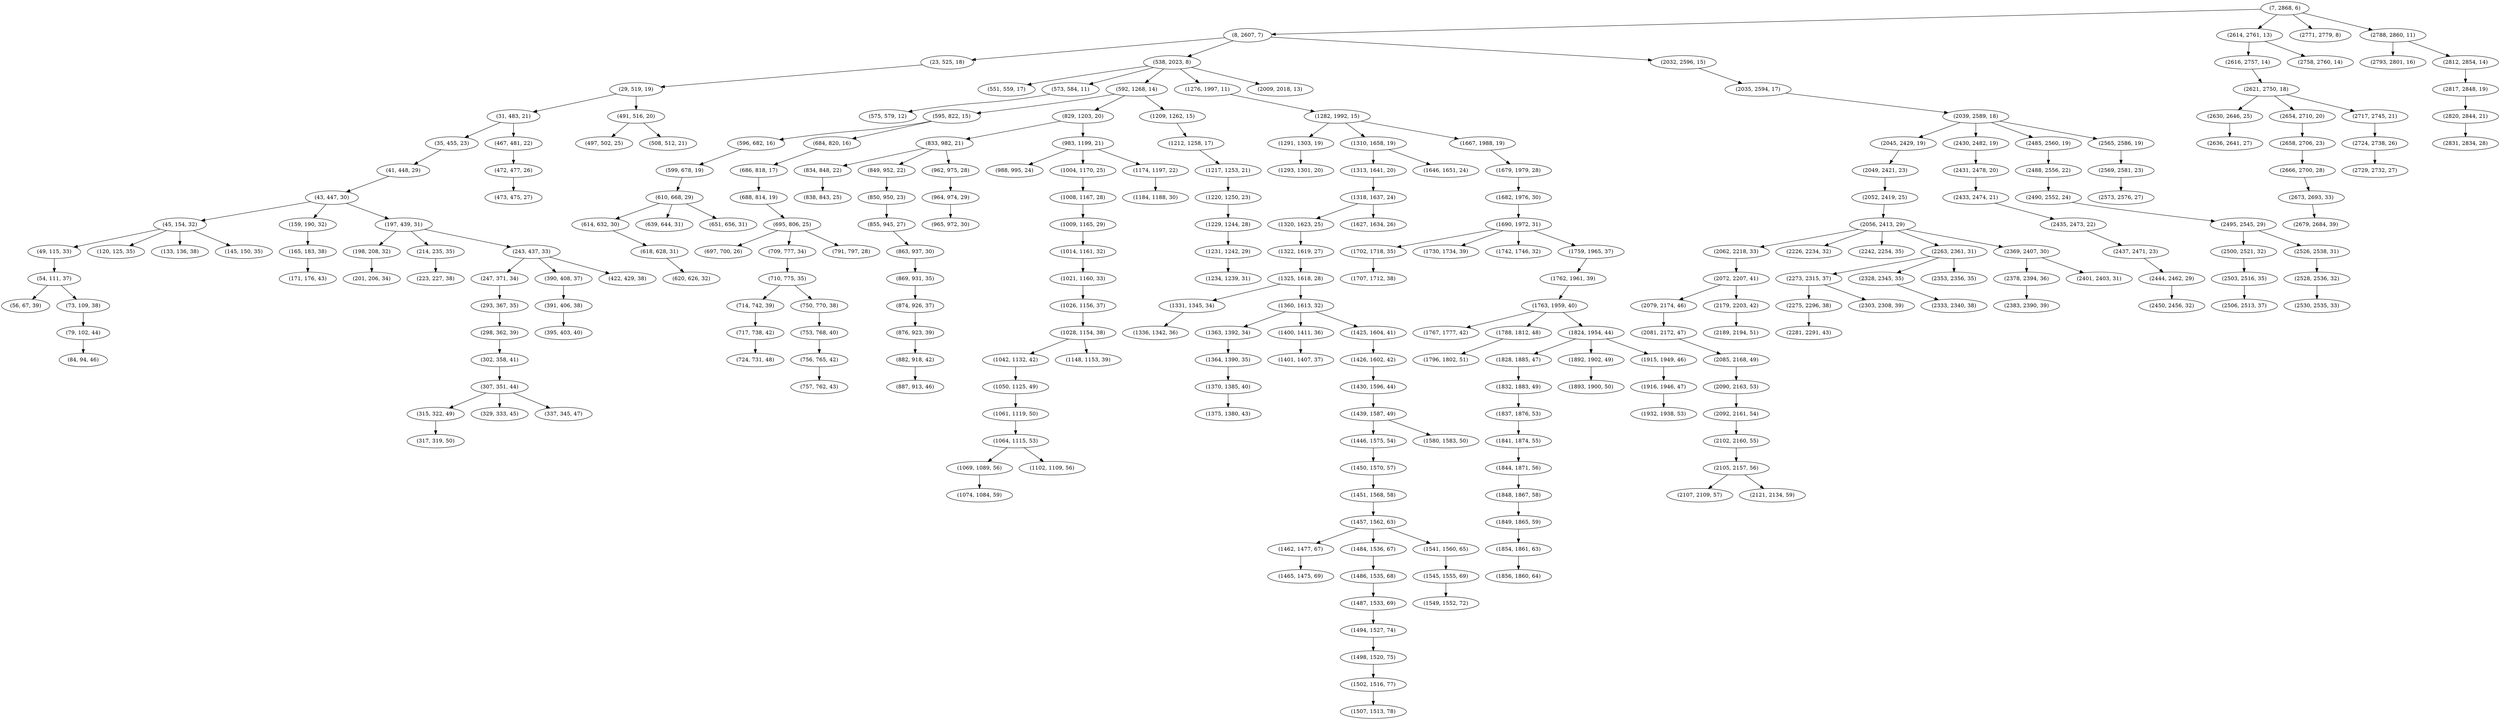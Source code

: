 digraph tree {
    "(7, 2868, 6)";
    "(8, 2607, 7)";
    "(23, 525, 18)";
    "(29, 519, 19)";
    "(31, 483, 21)";
    "(35, 455, 23)";
    "(41, 448, 29)";
    "(43, 447, 30)";
    "(45, 154, 32)";
    "(49, 115, 33)";
    "(54, 111, 37)";
    "(56, 67, 39)";
    "(73, 109, 38)";
    "(79, 102, 44)";
    "(84, 94, 46)";
    "(120, 125, 35)";
    "(133, 136, 38)";
    "(145, 150, 35)";
    "(159, 190, 32)";
    "(165, 183, 38)";
    "(171, 176, 43)";
    "(197, 439, 31)";
    "(198, 208, 32)";
    "(201, 206, 34)";
    "(214, 235, 35)";
    "(223, 227, 38)";
    "(243, 437, 33)";
    "(247, 371, 34)";
    "(293, 367, 35)";
    "(298, 362, 39)";
    "(302, 358, 41)";
    "(307, 351, 44)";
    "(315, 322, 49)";
    "(317, 319, 50)";
    "(329, 333, 45)";
    "(337, 345, 47)";
    "(390, 408, 37)";
    "(391, 406, 38)";
    "(395, 403, 40)";
    "(422, 429, 38)";
    "(467, 481, 22)";
    "(472, 477, 26)";
    "(473, 475, 27)";
    "(491, 516, 20)";
    "(497, 502, 25)";
    "(508, 512, 21)";
    "(538, 2023, 8)";
    "(551, 559, 17)";
    "(573, 584, 11)";
    "(575, 579, 12)";
    "(592, 1268, 14)";
    "(595, 822, 15)";
    "(596, 682, 16)";
    "(599, 678, 19)";
    "(610, 668, 29)";
    "(614, 632, 30)";
    "(618, 628, 31)";
    "(620, 626, 32)";
    "(639, 644, 31)";
    "(651, 656, 31)";
    "(684, 820, 16)";
    "(686, 818, 17)";
    "(688, 814, 19)";
    "(695, 806, 25)";
    "(697, 700, 26)";
    "(709, 777, 34)";
    "(710, 775, 35)";
    "(714, 742, 39)";
    "(717, 738, 42)";
    "(724, 731, 48)";
    "(750, 770, 38)";
    "(753, 768, 40)";
    "(756, 765, 42)";
    "(757, 762, 43)";
    "(791, 797, 28)";
    "(829, 1203, 20)";
    "(833, 982, 21)";
    "(834, 848, 22)";
    "(838, 843, 25)";
    "(849, 952, 22)";
    "(850, 950, 23)";
    "(855, 945, 27)";
    "(863, 937, 30)";
    "(869, 931, 35)";
    "(874, 926, 37)";
    "(876, 923, 39)";
    "(882, 918, 42)";
    "(887, 913, 46)";
    "(962, 975, 28)";
    "(964, 974, 29)";
    "(965, 972, 30)";
    "(983, 1199, 21)";
    "(988, 995, 24)";
    "(1004, 1170, 25)";
    "(1008, 1167, 28)";
    "(1009, 1165, 29)";
    "(1014, 1161, 32)";
    "(1021, 1160, 33)";
    "(1026, 1156, 37)";
    "(1028, 1154, 38)";
    "(1042, 1132, 42)";
    "(1050, 1125, 49)";
    "(1061, 1119, 50)";
    "(1064, 1115, 53)";
    "(1069, 1089, 56)";
    "(1074, 1084, 59)";
    "(1102, 1109, 56)";
    "(1148, 1153, 39)";
    "(1174, 1197, 22)";
    "(1184, 1188, 30)";
    "(1209, 1262, 15)";
    "(1212, 1258, 17)";
    "(1217, 1253, 21)";
    "(1220, 1250, 23)";
    "(1229, 1244, 28)";
    "(1231, 1242, 29)";
    "(1234, 1239, 31)";
    "(1276, 1997, 11)";
    "(1282, 1992, 15)";
    "(1291, 1303, 19)";
    "(1293, 1301, 20)";
    "(1310, 1658, 19)";
    "(1313, 1641, 20)";
    "(1318, 1637, 24)";
    "(1320, 1623, 25)";
    "(1322, 1619, 27)";
    "(1325, 1618, 28)";
    "(1331, 1345, 34)";
    "(1336, 1342, 36)";
    "(1360, 1613, 32)";
    "(1363, 1392, 34)";
    "(1364, 1390, 35)";
    "(1370, 1385, 40)";
    "(1375, 1380, 43)";
    "(1400, 1411, 36)";
    "(1401, 1407, 37)";
    "(1425, 1604, 41)";
    "(1426, 1602, 42)";
    "(1430, 1596, 44)";
    "(1439, 1587, 49)";
    "(1446, 1575, 54)";
    "(1450, 1570, 57)";
    "(1451, 1568, 58)";
    "(1457, 1562, 63)";
    "(1462, 1477, 67)";
    "(1465, 1475, 69)";
    "(1484, 1536, 67)";
    "(1486, 1535, 68)";
    "(1487, 1533, 69)";
    "(1494, 1527, 74)";
    "(1498, 1520, 75)";
    "(1502, 1516, 77)";
    "(1507, 1513, 78)";
    "(1541, 1560, 65)";
    "(1545, 1555, 69)";
    "(1549, 1552, 72)";
    "(1580, 1583, 50)";
    "(1627, 1634, 26)";
    "(1646, 1651, 24)";
    "(1667, 1988, 19)";
    "(1679, 1979, 28)";
    "(1682, 1976, 30)";
    "(1690, 1972, 31)";
    "(1702, 1718, 35)";
    "(1707, 1712, 38)";
    "(1730, 1734, 39)";
    "(1742, 1746, 32)";
    "(1759, 1965, 37)";
    "(1762, 1961, 39)";
    "(1763, 1959, 40)";
    "(1767, 1777, 42)";
    "(1788, 1812, 48)";
    "(1796, 1802, 51)";
    "(1824, 1954, 44)";
    "(1828, 1885, 47)";
    "(1832, 1883, 49)";
    "(1837, 1876, 53)";
    "(1841, 1874, 55)";
    "(1844, 1871, 56)";
    "(1848, 1867, 58)";
    "(1849, 1865, 59)";
    "(1854, 1861, 63)";
    "(1856, 1860, 64)";
    "(1892, 1902, 49)";
    "(1893, 1900, 50)";
    "(1915, 1949, 46)";
    "(1916, 1946, 47)";
    "(1932, 1938, 53)";
    "(2009, 2018, 13)";
    "(2032, 2596, 15)";
    "(2035, 2594, 17)";
    "(2039, 2589, 18)";
    "(2045, 2429, 19)";
    "(2049, 2421, 23)";
    "(2052, 2419, 25)";
    "(2056, 2413, 29)";
    "(2062, 2218, 33)";
    "(2072, 2207, 41)";
    "(2079, 2174, 46)";
    "(2081, 2172, 47)";
    "(2085, 2168, 49)";
    "(2090, 2163, 53)";
    "(2092, 2161, 54)";
    "(2102, 2160, 55)";
    "(2105, 2157, 56)";
    "(2107, 2109, 57)";
    "(2121, 2134, 59)";
    "(2179, 2203, 42)";
    "(2189, 2194, 51)";
    "(2226, 2234, 32)";
    "(2242, 2254, 35)";
    "(2263, 2361, 31)";
    "(2273, 2315, 37)";
    "(2275, 2296, 38)";
    "(2281, 2291, 43)";
    "(2303, 2308, 39)";
    "(2328, 2345, 35)";
    "(2333, 2340, 38)";
    "(2353, 2356, 35)";
    "(2369, 2407, 30)";
    "(2378, 2394, 36)";
    "(2383, 2390, 39)";
    "(2401, 2403, 31)";
    "(2430, 2482, 19)";
    "(2431, 2478, 20)";
    "(2433, 2474, 21)";
    "(2435, 2473, 22)";
    "(2437, 2471, 23)";
    "(2444, 2462, 29)";
    "(2450, 2456, 32)";
    "(2485, 2560, 19)";
    "(2488, 2556, 22)";
    "(2490, 2552, 24)";
    "(2495, 2545, 29)";
    "(2500, 2521, 32)";
    "(2503, 2516, 35)";
    "(2506, 2513, 37)";
    "(2526, 2538, 31)";
    "(2528, 2536, 32)";
    "(2530, 2535, 33)";
    "(2565, 2586, 19)";
    "(2569, 2581, 23)";
    "(2573, 2576, 27)";
    "(2614, 2761, 13)";
    "(2616, 2757, 14)";
    "(2621, 2750, 18)";
    "(2630, 2646, 25)";
    "(2636, 2641, 27)";
    "(2654, 2710, 20)";
    "(2658, 2706, 23)";
    "(2666, 2700, 28)";
    "(2673, 2693, 33)";
    "(2679, 2684, 39)";
    "(2717, 2745, 21)";
    "(2724, 2738, 26)";
    "(2729, 2732, 27)";
    "(2758, 2760, 14)";
    "(2771, 2779, 8)";
    "(2788, 2860, 11)";
    "(2793, 2801, 16)";
    "(2812, 2854, 14)";
    "(2817, 2848, 19)";
    "(2820, 2844, 21)";
    "(2831, 2834, 28)";
    "(7, 2868, 6)" -> "(8, 2607, 7)";
    "(7, 2868, 6)" -> "(2614, 2761, 13)";
    "(7, 2868, 6)" -> "(2771, 2779, 8)";
    "(7, 2868, 6)" -> "(2788, 2860, 11)";
    "(8, 2607, 7)" -> "(23, 525, 18)";
    "(8, 2607, 7)" -> "(538, 2023, 8)";
    "(8, 2607, 7)" -> "(2032, 2596, 15)";
    "(23, 525, 18)" -> "(29, 519, 19)";
    "(29, 519, 19)" -> "(31, 483, 21)";
    "(29, 519, 19)" -> "(491, 516, 20)";
    "(31, 483, 21)" -> "(35, 455, 23)";
    "(31, 483, 21)" -> "(467, 481, 22)";
    "(35, 455, 23)" -> "(41, 448, 29)";
    "(41, 448, 29)" -> "(43, 447, 30)";
    "(43, 447, 30)" -> "(45, 154, 32)";
    "(43, 447, 30)" -> "(159, 190, 32)";
    "(43, 447, 30)" -> "(197, 439, 31)";
    "(45, 154, 32)" -> "(49, 115, 33)";
    "(45, 154, 32)" -> "(120, 125, 35)";
    "(45, 154, 32)" -> "(133, 136, 38)";
    "(45, 154, 32)" -> "(145, 150, 35)";
    "(49, 115, 33)" -> "(54, 111, 37)";
    "(54, 111, 37)" -> "(56, 67, 39)";
    "(54, 111, 37)" -> "(73, 109, 38)";
    "(73, 109, 38)" -> "(79, 102, 44)";
    "(79, 102, 44)" -> "(84, 94, 46)";
    "(159, 190, 32)" -> "(165, 183, 38)";
    "(165, 183, 38)" -> "(171, 176, 43)";
    "(197, 439, 31)" -> "(198, 208, 32)";
    "(197, 439, 31)" -> "(214, 235, 35)";
    "(197, 439, 31)" -> "(243, 437, 33)";
    "(198, 208, 32)" -> "(201, 206, 34)";
    "(214, 235, 35)" -> "(223, 227, 38)";
    "(243, 437, 33)" -> "(247, 371, 34)";
    "(243, 437, 33)" -> "(390, 408, 37)";
    "(243, 437, 33)" -> "(422, 429, 38)";
    "(247, 371, 34)" -> "(293, 367, 35)";
    "(293, 367, 35)" -> "(298, 362, 39)";
    "(298, 362, 39)" -> "(302, 358, 41)";
    "(302, 358, 41)" -> "(307, 351, 44)";
    "(307, 351, 44)" -> "(315, 322, 49)";
    "(307, 351, 44)" -> "(329, 333, 45)";
    "(307, 351, 44)" -> "(337, 345, 47)";
    "(315, 322, 49)" -> "(317, 319, 50)";
    "(390, 408, 37)" -> "(391, 406, 38)";
    "(391, 406, 38)" -> "(395, 403, 40)";
    "(467, 481, 22)" -> "(472, 477, 26)";
    "(472, 477, 26)" -> "(473, 475, 27)";
    "(491, 516, 20)" -> "(497, 502, 25)";
    "(491, 516, 20)" -> "(508, 512, 21)";
    "(538, 2023, 8)" -> "(551, 559, 17)";
    "(538, 2023, 8)" -> "(573, 584, 11)";
    "(538, 2023, 8)" -> "(592, 1268, 14)";
    "(538, 2023, 8)" -> "(1276, 1997, 11)";
    "(538, 2023, 8)" -> "(2009, 2018, 13)";
    "(573, 584, 11)" -> "(575, 579, 12)";
    "(592, 1268, 14)" -> "(595, 822, 15)";
    "(592, 1268, 14)" -> "(829, 1203, 20)";
    "(592, 1268, 14)" -> "(1209, 1262, 15)";
    "(595, 822, 15)" -> "(596, 682, 16)";
    "(595, 822, 15)" -> "(684, 820, 16)";
    "(596, 682, 16)" -> "(599, 678, 19)";
    "(599, 678, 19)" -> "(610, 668, 29)";
    "(610, 668, 29)" -> "(614, 632, 30)";
    "(610, 668, 29)" -> "(639, 644, 31)";
    "(610, 668, 29)" -> "(651, 656, 31)";
    "(614, 632, 30)" -> "(618, 628, 31)";
    "(618, 628, 31)" -> "(620, 626, 32)";
    "(684, 820, 16)" -> "(686, 818, 17)";
    "(686, 818, 17)" -> "(688, 814, 19)";
    "(688, 814, 19)" -> "(695, 806, 25)";
    "(695, 806, 25)" -> "(697, 700, 26)";
    "(695, 806, 25)" -> "(709, 777, 34)";
    "(695, 806, 25)" -> "(791, 797, 28)";
    "(709, 777, 34)" -> "(710, 775, 35)";
    "(710, 775, 35)" -> "(714, 742, 39)";
    "(710, 775, 35)" -> "(750, 770, 38)";
    "(714, 742, 39)" -> "(717, 738, 42)";
    "(717, 738, 42)" -> "(724, 731, 48)";
    "(750, 770, 38)" -> "(753, 768, 40)";
    "(753, 768, 40)" -> "(756, 765, 42)";
    "(756, 765, 42)" -> "(757, 762, 43)";
    "(829, 1203, 20)" -> "(833, 982, 21)";
    "(829, 1203, 20)" -> "(983, 1199, 21)";
    "(833, 982, 21)" -> "(834, 848, 22)";
    "(833, 982, 21)" -> "(849, 952, 22)";
    "(833, 982, 21)" -> "(962, 975, 28)";
    "(834, 848, 22)" -> "(838, 843, 25)";
    "(849, 952, 22)" -> "(850, 950, 23)";
    "(850, 950, 23)" -> "(855, 945, 27)";
    "(855, 945, 27)" -> "(863, 937, 30)";
    "(863, 937, 30)" -> "(869, 931, 35)";
    "(869, 931, 35)" -> "(874, 926, 37)";
    "(874, 926, 37)" -> "(876, 923, 39)";
    "(876, 923, 39)" -> "(882, 918, 42)";
    "(882, 918, 42)" -> "(887, 913, 46)";
    "(962, 975, 28)" -> "(964, 974, 29)";
    "(964, 974, 29)" -> "(965, 972, 30)";
    "(983, 1199, 21)" -> "(988, 995, 24)";
    "(983, 1199, 21)" -> "(1004, 1170, 25)";
    "(983, 1199, 21)" -> "(1174, 1197, 22)";
    "(1004, 1170, 25)" -> "(1008, 1167, 28)";
    "(1008, 1167, 28)" -> "(1009, 1165, 29)";
    "(1009, 1165, 29)" -> "(1014, 1161, 32)";
    "(1014, 1161, 32)" -> "(1021, 1160, 33)";
    "(1021, 1160, 33)" -> "(1026, 1156, 37)";
    "(1026, 1156, 37)" -> "(1028, 1154, 38)";
    "(1028, 1154, 38)" -> "(1042, 1132, 42)";
    "(1028, 1154, 38)" -> "(1148, 1153, 39)";
    "(1042, 1132, 42)" -> "(1050, 1125, 49)";
    "(1050, 1125, 49)" -> "(1061, 1119, 50)";
    "(1061, 1119, 50)" -> "(1064, 1115, 53)";
    "(1064, 1115, 53)" -> "(1069, 1089, 56)";
    "(1064, 1115, 53)" -> "(1102, 1109, 56)";
    "(1069, 1089, 56)" -> "(1074, 1084, 59)";
    "(1174, 1197, 22)" -> "(1184, 1188, 30)";
    "(1209, 1262, 15)" -> "(1212, 1258, 17)";
    "(1212, 1258, 17)" -> "(1217, 1253, 21)";
    "(1217, 1253, 21)" -> "(1220, 1250, 23)";
    "(1220, 1250, 23)" -> "(1229, 1244, 28)";
    "(1229, 1244, 28)" -> "(1231, 1242, 29)";
    "(1231, 1242, 29)" -> "(1234, 1239, 31)";
    "(1276, 1997, 11)" -> "(1282, 1992, 15)";
    "(1282, 1992, 15)" -> "(1291, 1303, 19)";
    "(1282, 1992, 15)" -> "(1310, 1658, 19)";
    "(1282, 1992, 15)" -> "(1667, 1988, 19)";
    "(1291, 1303, 19)" -> "(1293, 1301, 20)";
    "(1310, 1658, 19)" -> "(1313, 1641, 20)";
    "(1310, 1658, 19)" -> "(1646, 1651, 24)";
    "(1313, 1641, 20)" -> "(1318, 1637, 24)";
    "(1318, 1637, 24)" -> "(1320, 1623, 25)";
    "(1318, 1637, 24)" -> "(1627, 1634, 26)";
    "(1320, 1623, 25)" -> "(1322, 1619, 27)";
    "(1322, 1619, 27)" -> "(1325, 1618, 28)";
    "(1325, 1618, 28)" -> "(1331, 1345, 34)";
    "(1325, 1618, 28)" -> "(1360, 1613, 32)";
    "(1331, 1345, 34)" -> "(1336, 1342, 36)";
    "(1360, 1613, 32)" -> "(1363, 1392, 34)";
    "(1360, 1613, 32)" -> "(1400, 1411, 36)";
    "(1360, 1613, 32)" -> "(1425, 1604, 41)";
    "(1363, 1392, 34)" -> "(1364, 1390, 35)";
    "(1364, 1390, 35)" -> "(1370, 1385, 40)";
    "(1370, 1385, 40)" -> "(1375, 1380, 43)";
    "(1400, 1411, 36)" -> "(1401, 1407, 37)";
    "(1425, 1604, 41)" -> "(1426, 1602, 42)";
    "(1426, 1602, 42)" -> "(1430, 1596, 44)";
    "(1430, 1596, 44)" -> "(1439, 1587, 49)";
    "(1439, 1587, 49)" -> "(1446, 1575, 54)";
    "(1439, 1587, 49)" -> "(1580, 1583, 50)";
    "(1446, 1575, 54)" -> "(1450, 1570, 57)";
    "(1450, 1570, 57)" -> "(1451, 1568, 58)";
    "(1451, 1568, 58)" -> "(1457, 1562, 63)";
    "(1457, 1562, 63)" -> "(1462, 1477, 67)";
    "(1457, 1562, 63)" -> "(1484, 1536, 67)";
    "(1457, 1562, 63)" -> "(1541, 1560, 65)";
    "(1462, 1477, 67)" -> "(1465, 1475, 69)";
    "(1484, 1536, 67)" -> "(1486, 1535, 68)";
    "(1486, 1535, 68)" -> "(1487, 1533, 69)";
    "(1487, 1533, 69)" -> "(1494, 1527, 74)";
    "(1494, 1527, 74)" -> "(1498, 1520, 75)";
    "(1498, 1520, 75)" -> "(1502, 1516, 77)";
    "(1502, 1516, 77)" -> "(1507, 1513, 78)";
    "(1541, 1560, 65)" -> "(1545, 1555, 69)";
    "(1545, 1555, 69)" -> "(1549, 1552, 72)";
    "(1667, 1988, 19)" -> "(1679, 1979, 28)";
    "(1679, 1979, 28)" -> "(1682, 1976, 30)";
    "(1682, 1976, 30)" -> "(1690, 1972, 31)";
    "(1690, 1972, 31)" -> "(1702, 1718, 35)";
    "(1690, 1972, 31)" -> "(1730, 1734, 39)";
    "(1690, 1972, 31)" -> "(1742, 1746, 32)";
    "(1690, 1972, 31)" -> "(1759, 1965, 37)";
    "(1702, 1718, 35)" -> "(1707, 1712, 38)";
    "(1759, 1965, 37)" -> "(1762, 1961, 39)";
    "(1762, 1961, 39)" -> "(1763, 1959, 40)";
    "(1763, 1959, 40)" -> "(1767, 1777, 42)";
    "(1763, 1959, 40)" -> "(1788, 1812, 48)";
    "(1763, 1959, 40)" -> "(1824, 1954, 44)";
    "(1788, 1812, 48)" -> "(1796, 1802, 51)";
    "(1824, 1954, 44)" -> "(1828, 1885, 47)";
    "(1824, 1954, 44)" -> "(1892, 1902, 49)";
    "(1824, 1954, 44)" -> "(1915, 1949, 46)";
    "(1828, 1885, 47)" -> "(1832, 1883, 49)";
    "(1832, 1883, 49)" -> "(1837, 1876, 53)";
    "(1837, 1876, 53)" -> "(1841, 1874, 55)";
    "(1841, 1874, 55)" -> "(1844, 1871, 56)";
    "(1844, 1871, 56)" -> "(1848, 1867, 58)";
    "(1848, 1867, 58)" -> "(1849, 1865, 59)";
    "(1849, 1865, 59)" -> "(1854, 1861, 63)";
    "(1854, 1861, 63)" -> "(1856, 1860, 64)";
    "(1892, 1902, 49)" -> "(1893, 1900, 50)";
    "(1915, 1949, 46)" -> "(1916, 1946, 47)";
    "(1916, 1946, 47)" -> "(1932, 1938, 53)";
    "(2032, 2596, 15)" -> "(2035, 2594, 17)";
    "(2035, 2594, 17)" -> "(2039, 2589, 18)";
    "(2039, 2589, 18)" -> "(2045, 2429, 19)";
    "(2039, 2589, 18)" -> "(2430, 2482, 19)";
    "(2039, 2589, 18)" -> "(2485, 2560, 19)";
    "(2039, 2589, 18)" -> "(2565, 2586, 19)";
    "(2045, 2429, 19)" -> "(2049, 2421, 23)";
    "(2049, 2421, 23)" -> "(2052, 2419, 25)";
    "(2052, 2419, 25)" -> "(2056, 2413, 29)";
    "(2056, 2413, 29)" -> "(2062, 2218, 33)";
    "(2056, 2413, 29)" -> "(2226, 2234, 32)";
    "(2056, 2413, 29)" -> "(2242, 2254, 35)";
    "(2056, 2413, 29)" -> "(2263, 2361, 31)";
    "(2056, 2413, 29)" -> "(2369, 2407, 30)";
    "(2062, 2218, 33)" -> "(2072, 2207, 41)";
    "(2072, 2207, 41)" -> "(2079, 2174, 46)";
    "(2072, 2207, 41)" -> "(2179, 2203, 42)";
    "(2079, 2174, 46)" -> "(2081, 2172, 47)";
    "(2081, 2172, 47)" -> "(2085, 2168, 49)";
    "(2085, 2168, 49)" -> "(2090, 2163, 53)";
    "(2090, 2163, 53)" -> "(2092, 2161, 54)";
    "(2092, 2161, 54)" -> "(2102, 2160, 55)";
    "(2102, 2160, 55)" -> "(2105, 2157, 56)";
    "(2105, 2157, 56)" -> "(2107, 2109, 57)";
    "(2105, 2157, 56)" -> "(2121, 2134, 59)";
    "(2179, 2203, 42)" -> "(2189, 2194, 51)";
    "(2263, 2361, 31)" -> "(2273, 2315, 37)";
    "(2263, 2361, 31)" -> "(2328, 2345, 35)";
    "(2263, 2361, 31)" -> "(2353, 2356, 35)";
    "(2273, 2315, 37)" -> "(2275, 2296, 38)";
    "(2273, 2315, 37)" -> "(2303, 2308, 39)";
    "(2275, 2296, 38)" -> "(2281, 2291, 43)";
    "(2328, 2345, 35)" -> "(2333, 2340, 38)";
    "(2369, 2407, 30)" -> "(2378, 2394, 36)";
    "(2369, 2407, 30)" -> "(2401, 2403, 31)";
    "(2378, 2394, 36)" -> "(2383, 2390, 39)";
    "(2430, 2482, 19)" -> "(2431, 2478, 20)";
    "(2431, 2478, 20)" -> "(2433, 2474, 21)";
    "(2433, 2474, 21)" -> "(2435, 2473, 22)";
    "(2435, 2473, 22)" -> "(2437, 2471, 23)";
    "(2437, 2471, 23)" -> "(2444, 2462, 29)";
    "(2444, 2462, 29)" -> "(2450, 2456, 32)";
    "(2485, 2560, 19)" -> "(2488, 2556, 22)";
    "(2488, 2556, 22)" -> "(2490, 2552, 24)";
    "(2490, 2552, 24)" -> "(2495, 2545, 29)";
    "(2495, 2545, 29)" -> "(2500, 2521, 32)";
    "(2495, 2545, 29)" -> "(2526, 2538, 31)";
    "(2500, 2521, 32)" -> "(2503, 2516, 35)";
    "(2503, 2516, 35)" -> "(2506, 2513, 37)";
    "(2526, 2538, 31)" -> "(2528, 2536, 32)";
    "(2528, 2536, 32)" -> "(2530, 2535, 33)";
    "(2565, 2586, 19)" -> "(2569, 2581, 23)";
    "(2569, 2581, 23)" -> "(2573, 2576, 27)";
    "(2614, 2761, 13)" -> "(2616, 2757, 14)";
    "(2614, 2761, 13)" -> "(2758, 2760, 14)";
    "(2616, 2757, 14)" -> "(2621, 2750, 18)";
    "(2621, 2750, 18)" -> "(2630, 2646, 25)";
    "(2621, 2750, 18)" -> "(2654, 2710, 20)";
    "(2621, 2750, 18)" -> "(2717, 2745, 21)";
    "(2630, 2646, 25)" -> "(2636, 2641, 27)";
    "(2654, 2710, 20)" -> "(2658, 2706, 23)";
    "(2658, 2706, 23)" -> "(2666, 2700, 28)";
    "(2666, 2700, 28)" -> "(2673, 2693, 33)";
    "(2673, 2693, 33)" -> "(2679, 2684, 39)";
    "(2717, 2745, 21)" -> "(2724, 2738, 26)";
    "(2724, 2738, 26)" -> "(2729, 2732, 27)";
    "(2788, 2860, 11)" -> "(2793, 2801, 16)";
    "(2788, 2860, 11)" -> "(2812, 2854, 14)";
    "(2812, 2854, 14)" -> "(2817, 2848, 19)";
    "(2817, 2848, 19)" -> "(2820, 2844, 21)";
    "(2820, 2844, 21)" -> "(2831, 2834, 28)";
}
